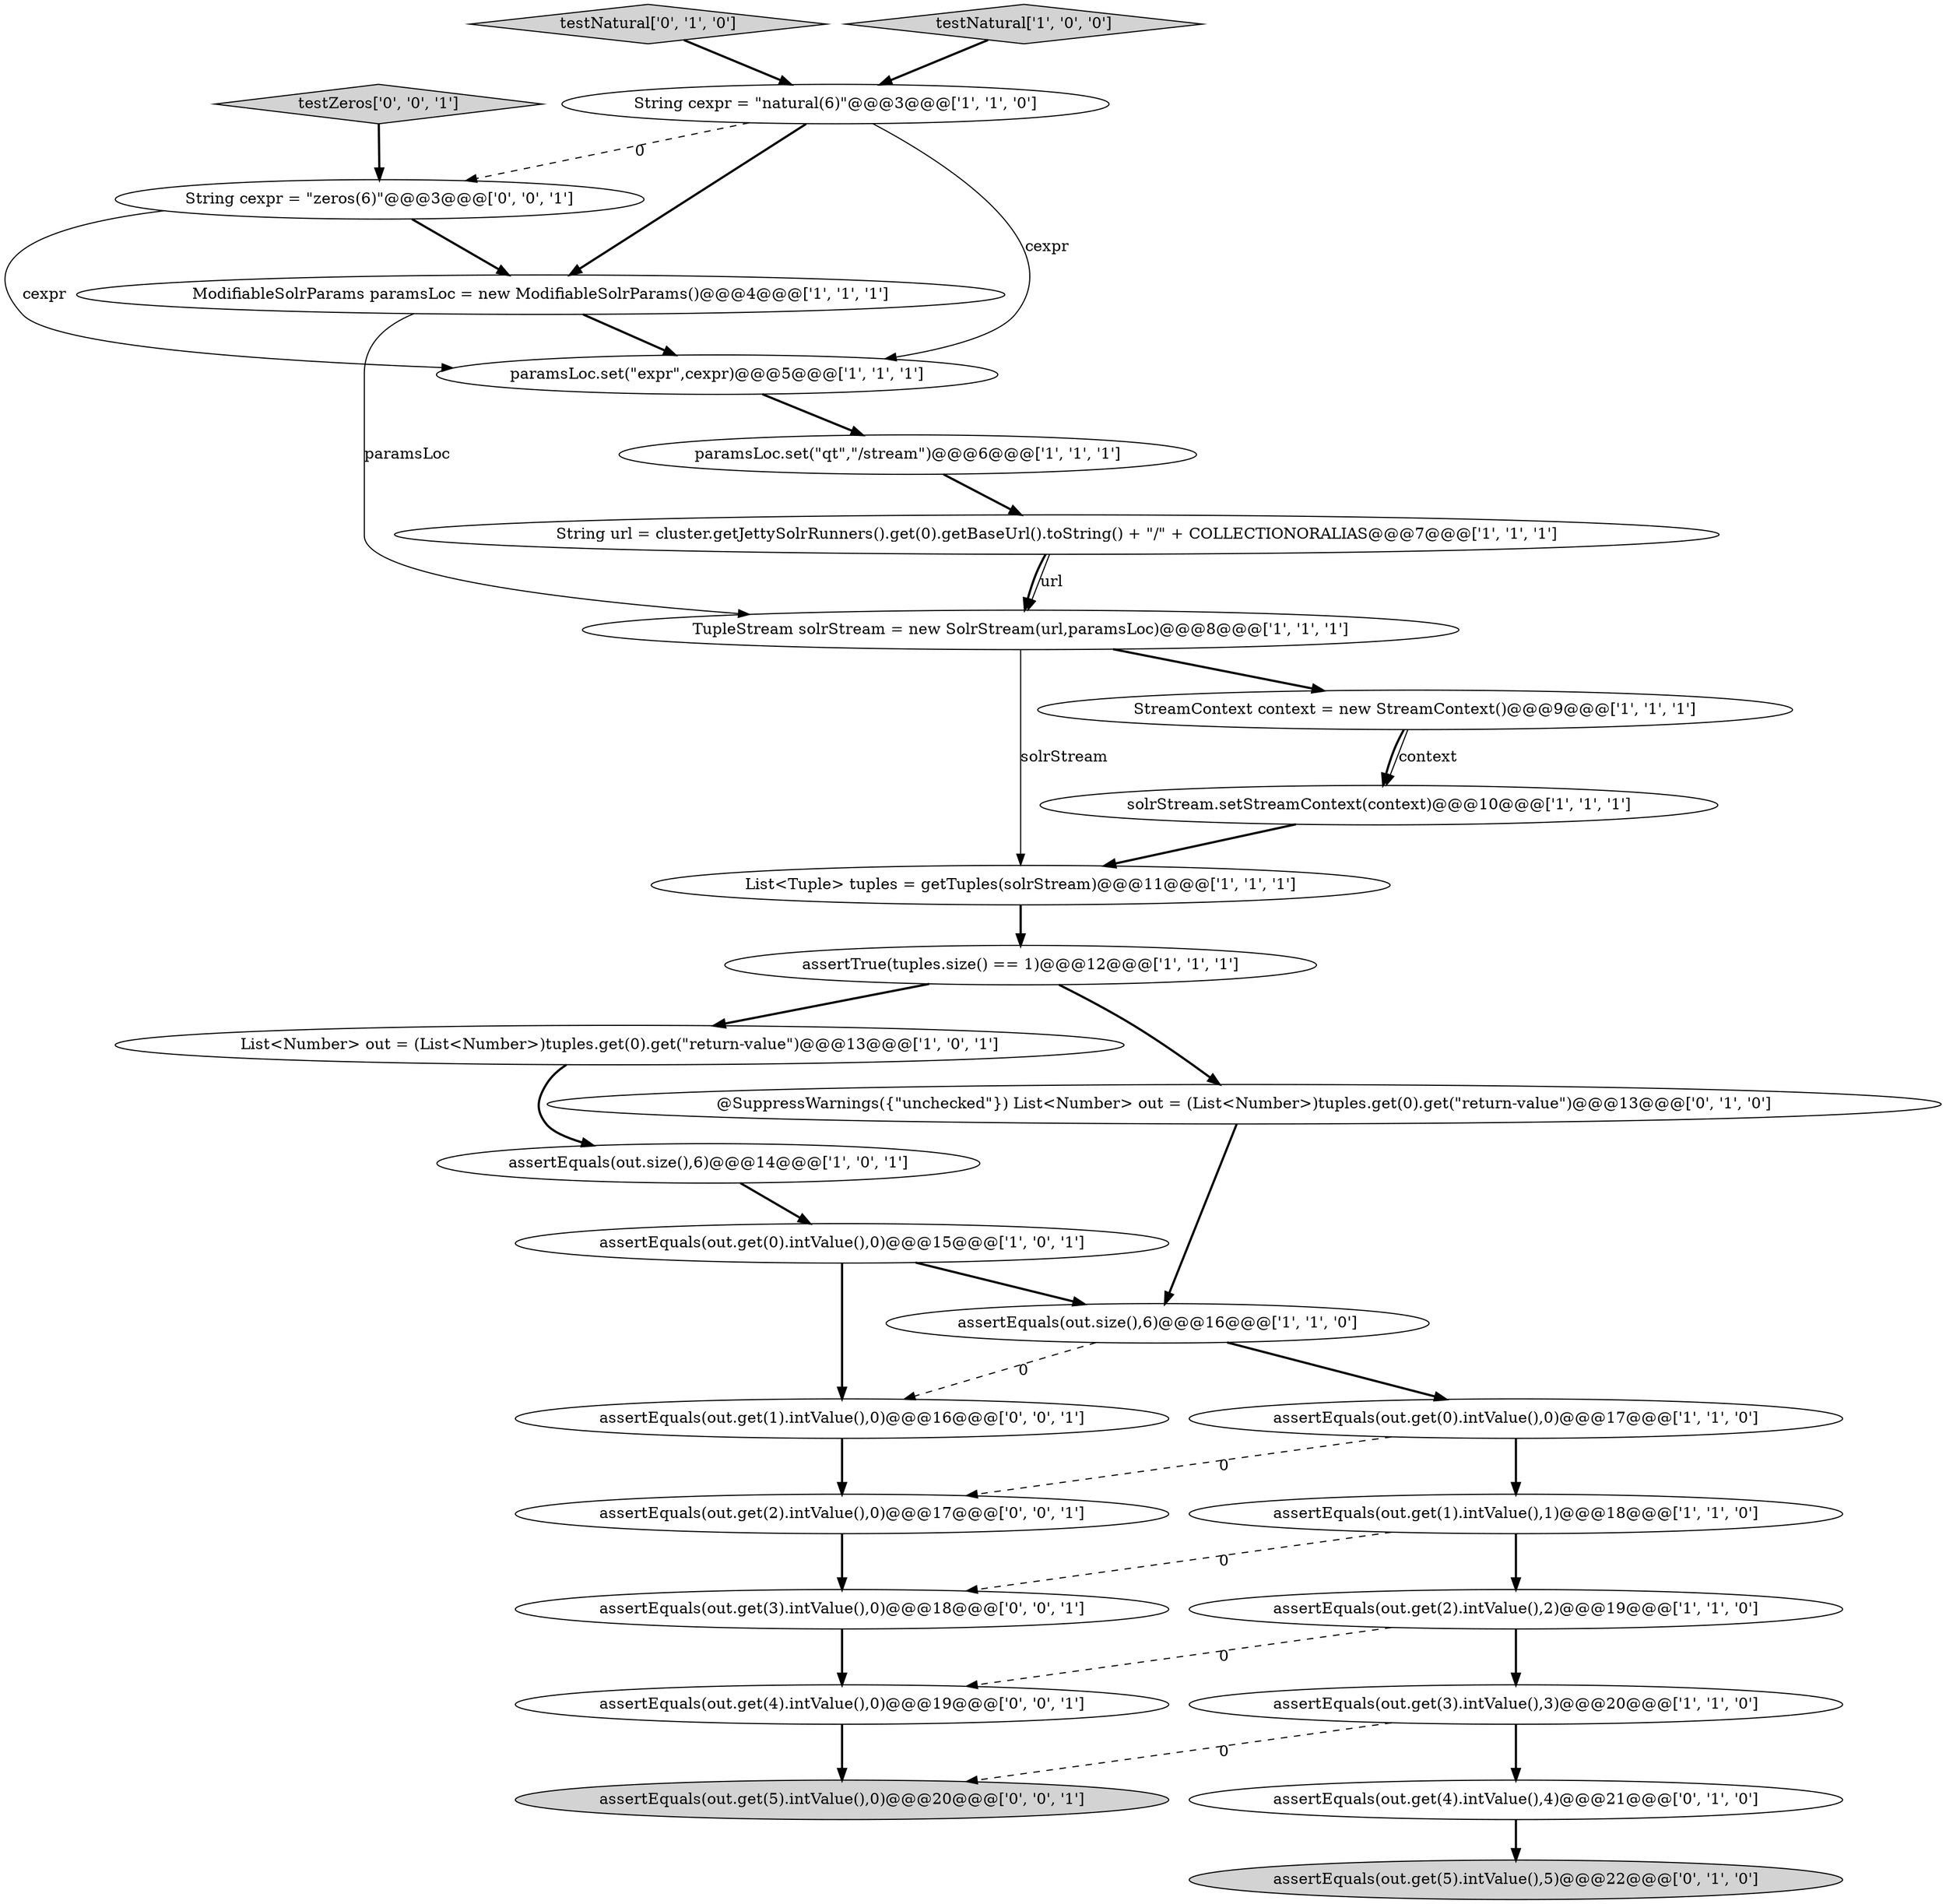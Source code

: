 digraph {
9 [style = filled, label = "assertEquals(out.size(),6)@@@14@@@['1', '0', '1']", fillcolor = white, shape = ellipse image = "AAA0AAABBB1BBB"];
8 [style = filled, label = "assertTrue(tuples.size() == 1)@@@12@@@['1', '1', '1']", fillcolor = white, shape = ellipse image = "AAA0AAABBB1BBB"];
14 [style = filled, label = "assertEquals(out.size(),6)@@@16@@@['1', '1', '0']", fillcolor = white, shape = ellipse image = "AAA0AAABBB1BBB"];
21 [style = filled, label = "assertEquals(out.get(4).intValue(),4)@@@21@@@['0', '1', '0']", fillcolor = white, shape = ellipse image = "AAA0AAABBB2BBB"];
1 [style = filled, label = "solrStream.setStreamContext(context)@@@10@@@['1', '1', '1']", fillcolor = white, shape = ellipse image = "AAA0AAABBB1BBB"];
0 [style = filled, label = "TupleStream solrStream = new SolrStream(url,paramsLoc)@@@8@@@['1', '1', '1']", fillcolor = white, shape = ellipse image = "AAA0AAABBB1BBB"];
28 [style = filled, label = "assertEquals(out.get(1).intValue(),0)@@@16@@@['0', '0', '1']", fillcolor = white, shape = ellipse image = "AAA0AAABBB3BBB"];
17 [style = filled, label = "List<Number> out = (List<Number>)tuples.get(0).get(\"return-value\")@@@13@@@['1', '0', '1']", fillcolor = white, shape = ellipse image = "AAA0AAABBB1BBB"];
12 [style = filled, label = "assertEquals(out.get(2).intValue(),2)@@@19@@@['1', '1', '0']", fillcolor = white, shape = ellipse image = "AAA0AAABBB1BBB"];
19 [style = filled, label = "testNatural['0', '1', '0']", fillcolor = lightgray, shape = diamond image = "AAA0AAABBB2BBB"];
7 [style = filled, label = "assertEquals(out.get(0).intValue(),0)@@@15@@@['1', '0', '1']", fillcolor = white, shape = ellipse image = "AAA0AAABBB1BBB"];
5 [style = filled, label = "assertEquals(out.get(3).intValue(),3)@@@20@@@['1', '1', '0']", fillcolor = white, shape = ellipse image = "AAA0AAABBB1BBB"];
10 [style = filled, label = "String url = cluster.getJettySolrRunners().get(0).getBaseUrl().toString() + \"/\" + COLLECTIONORALIAS@@@7@@@['1', '1', '1']", fillcolor = white, shape = ellipse image = "AAA0AAABBB1BBB"];
13 [style = filled, label = "paramsLoc.set(\"qt\",\"/stream\")@@@6@@@['1', '1', '1']", fillcolor = white, shape = ellipse image = "AAA0AAABBB1BBB"];
16 [style = filled, label = "paramsLoc.set(\"expr\",cexpr)@@@5@@@['1', '1', '1']", fillcolor = white, shape = ellipse image = "AAA0AAABBB1BBB"];
25 [style = filled, label = "testZeros['0', '0', '1']", fillcolor = lightgray, shape = diamond image = "AAA0AAABBB3BBB"];
26 [style = filled, label = "assertEquals(out.get(3).intValue(),0)@@@18@@@['0', '0', '1']", fillcolor = white, shape = ellipse image = "AAA0AAABBB3BBB"];
11 [style = filled, label = "ModifiableSolrParams paramsLoc = new ModifiableSolrParams()@@@4@@@['1', '1', '1']", fillcolor = white, shape = ellipse image = "AAA0AAABBB1BBB"];
23 [style = filled, label = "assertEquals(out.get(4).intValue(),0)@@@19@@@['0', '0', '1']", fillcolor = white, shape = ellipse image = "AAA0AAABBB3BBB"];
2 [style = filled, label = "String cexpr = \"natural(6)\"@@@3@@@['1', '1', '0']", fillcolor = white, shape = ellipse image = "AAA0AAABBB1BBB"];
18 [style = filled, label = "testNatural['1', '0', '0']", fillcolor = lightgray, shape = diamond image = "AAA0AAABBB1BBB"];
24 [style = filled, label = "assertEquals(out.get(5).intValue(),0)@@@20@@@['0', '0', '1']", fillcolor = lightgray, shape = ellipse image = "AAA0AAABBB3BBB"];
27 [style = filled, label = "String cexpr = \"zeros(6)\"@@@3@@@['0', '0', '1']", fillcolor = white, shape = ellipse image = "AAA0AAABBB3BBB"];
15 [style = filled, label = "List<Tuple> tuples = getTuples(solrStream)@@@11@@@['1', '1', '1']", fillcolor = white, shape = ellipse image = "AAA0AAABBB1BBB"];
29 [style = filled, label = "assertEquals(out.get(2).intValue(),0)@@@17@@@['0', '0', '1']", fillcolor = white, shape = ellipse image = "AAA0AAABBB3BBB"];
6 [style = filled, label = "StreamContext context = new StreamContext()@@@9@@@['1', '1', '1']", fillcolor = white, shape = ellipse image = "AAA0AAABBB1BBB"];
22 [style = filled, label = "@SuppressWarnings({\"unchecked\"}) List<Number> out = (List<Number>)tuples.get(0).get(\"return-value\")@@@13@@@['0', '1', '0']", fillcolor = white, shape = ellipse image = "AAA0AAABBB2BBB"];
4 [style = filled, label = "assertEquals(out.get(0).intValue(),0)@@@17@@@['1', '1', '0']", fillcolor = white, shape = ellipse image = "AAA0AAABBB1BBB"];
20 [style = filled, label = "assertEquals(out.get(5).intValue(),5)@@@22@@@['0', '1', '0']", fillcolor = lightgray, shape = ellipse image = "AAA0AAABBB2BBB"];
3 [style = filled, label = "assertEquals(out.get(1).intValue(),1)@@@18@@@['1', '1', '0']", fillcolor = white, shape = ellipse image = "AAA0AAABBB1BBB"];
11->16 [style = bold, label=""];
13->10 [style = bold, label=""];
4->3 [style = bold, label=""];
28->29 [style = bold, label=""];
16->13 [style = bold, label=""];
2->16 [style = solid, label="cexpr"];
12->23 [style = dashed, label="0"];
12->5 [style = bold, label=""];
3->26 [style = dashed, label="0"];
27->16 [style = solid, label="cexpr"];
14->28 [style = dashed, label="0"];
0->6 [style = bold, label=""];
1->15 [style = bold, label=""];
17->9 [style = bold, label=""];
5->24 [style = dashed, label="0"];
2->27 [style = dashed, label="0"];
19->2 [style = bold, label=""];
3->12 [style = bold, label=""];
18->2 [style = bold, label=""];
9->7 [style = bold, label=""];
8->22 [style = bold, label=""];
29->26 [style = bold, label=""];
7->14 [style = bold, label=""];
8->17 [style = bold, label=""];
5->21 [style = bold, label=""];
6->1 [style = bold, label=""];
25->27 [style = bold, label=""];
23->24 [style = bold, label=""];
10->0 [style = solid, label="url"];
21->20 [style = bold, label=""];
11->0 [style = solid, label="paramsLoc"];
27->11 [style = bold, label=""];
7->28 [style = bold, label=""];
6->1 [style = solid, label="context"];
26->23 [style = bold, label=""];
10->0 [style = bold, label=""];
4->29 [style = dashed, label="0"];
22->14 [style = bold, label=""];
2->11 [style = bold, label=""];
15->8 [style = bold, label=""];
0->15 [style = solid, label="solrStream"];
14->4 [style = bold, label=""];
}
